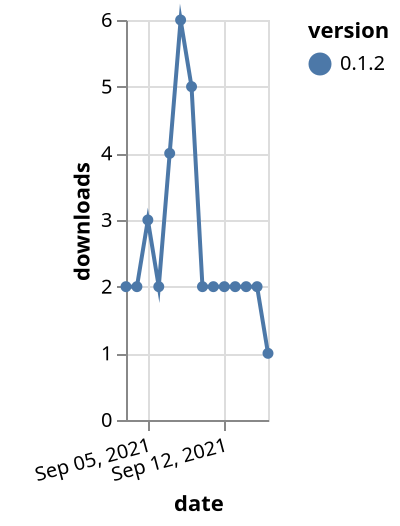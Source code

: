 {"$schema": "https://vega.github.io/schema/vega-lite/v5.json", "description": "A simple bar chart with embedded data.", "data": {"values": [{"date": "2021-09-03", "total": 2142, "delta": 2, "version": "0.1.2"}, {"date": "2021-09-04", "total": 2144, "delta": 2, "version": "0.1.2"}, {"date": "2021-09-05", "total": 2147, "delta": 3, "version": "0.1.2"}, {"date": "2021-09-06", "total": 2149, "delta": 2, "version": "0.1.2"}, {"date": "2021-09-07", "total": 2153, "delta": 4, "version": "0.1.2"}, {"date": "2021-09-08", "total": 2159, "delta": 6, "version": "0.1.2"}, {"date": "2021-09-09", "total": 2164, "delta": 5, "version": "0.1.2"}, {"date": "2021-09-10", "total": 2166, "delta": 2, "version": "0.1.2"}, {"date": "2021-09-11", "total": 2168, "delta": 2, "version": "0.1.2"}, {"date": "2021-09-12", "total": 2170, "delta": 2, "version": "0.1.2"}, {"date": "2021-09-13", "total": 2172, "delta": 2, "version": "0.1.2"}, {"date": "2021-09-14", "total": 2174, "delta": 2, "version": "0.1.2"}, {"date": "2021-09-15", "total": 2176, "delta": 2, "version": "0.1.2"}, {"date": "2021-09-16", "total": 2177, "delta": 1, "version": "0.1.2"}]}, "width": "container", "mark": {"type": "line", "point": {"filled": true}}, "encoding": {"x": {"field": "date", "type": "temporal", "timeUnit": "yearmonthdate", "title": "date", "axis": {"labelAngle": -15}}, "y": {"field": "delta", "type": "quantitative", "title": "downloads"}, "color": {"field": "version", "type": "nominal"}, "tooltip": {"field": "delta"}}}